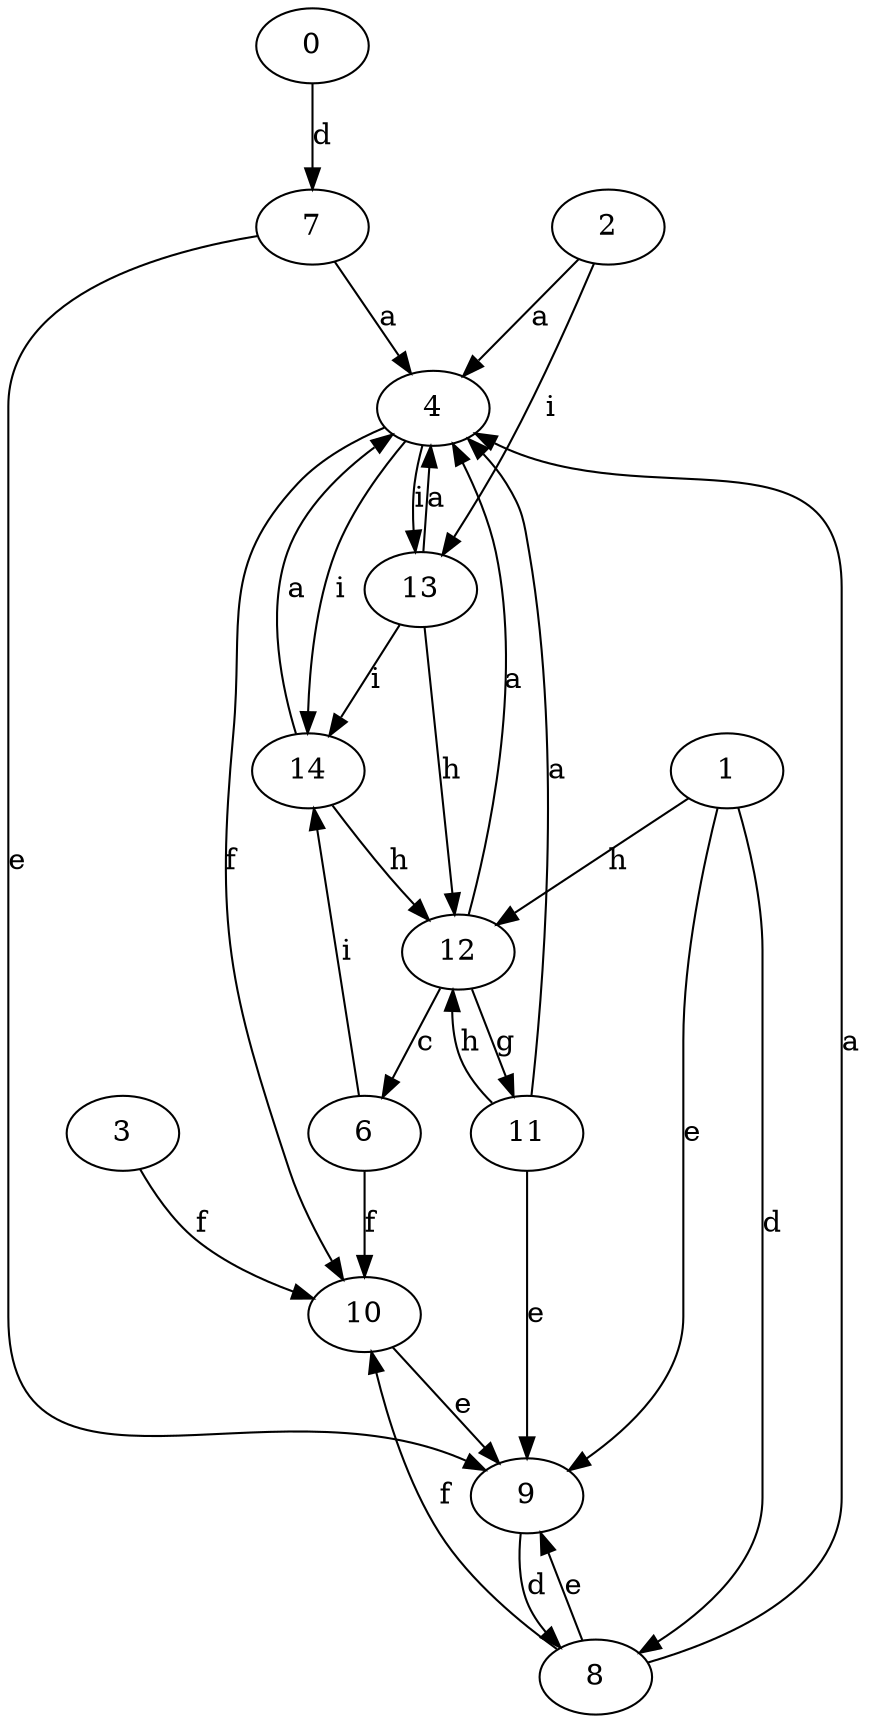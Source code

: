 strict digraph  {
2;
3;
4;
6;
7;
8;
9;
10;
11;
12;
0;
13;
14;
1;
2 -> 4  [label=a];
2 -> 13  [label=i];
3 -> 10  [label=f];
4 -> 10  [label=f];
4 -> 13  [label=i];
4 -> 14  [label=i];
6 -> 10  [label=f];
6 -> 14  [label=i];
7 -> 4  [label=a];
7 -> 9  [label=e];
8 -> 4  [label=a];
8 -> 9  [label=e];
8 -> 10  [label=f];
9 -> 8  [label=d];
10 -> 9  [label=e];
11 -> 4  [label=a];
11 -> 9  [label=e];
11 -> 12  [label=h];
12 -> 4  [label=a];
12 -> 6  [label=c];
12 -> 11  [label=g];
0 -> 7  [label=d];
13 -> 4  [label=a];
13 -> 12  [label=h];
13 -> 14  [label=i];
14 -> 4  [label=a];
14 -> 12  [label=h];
1 -> 8  [label=d];
1 -> 9  [label=e];
1 -> 12  [label=h];
}
